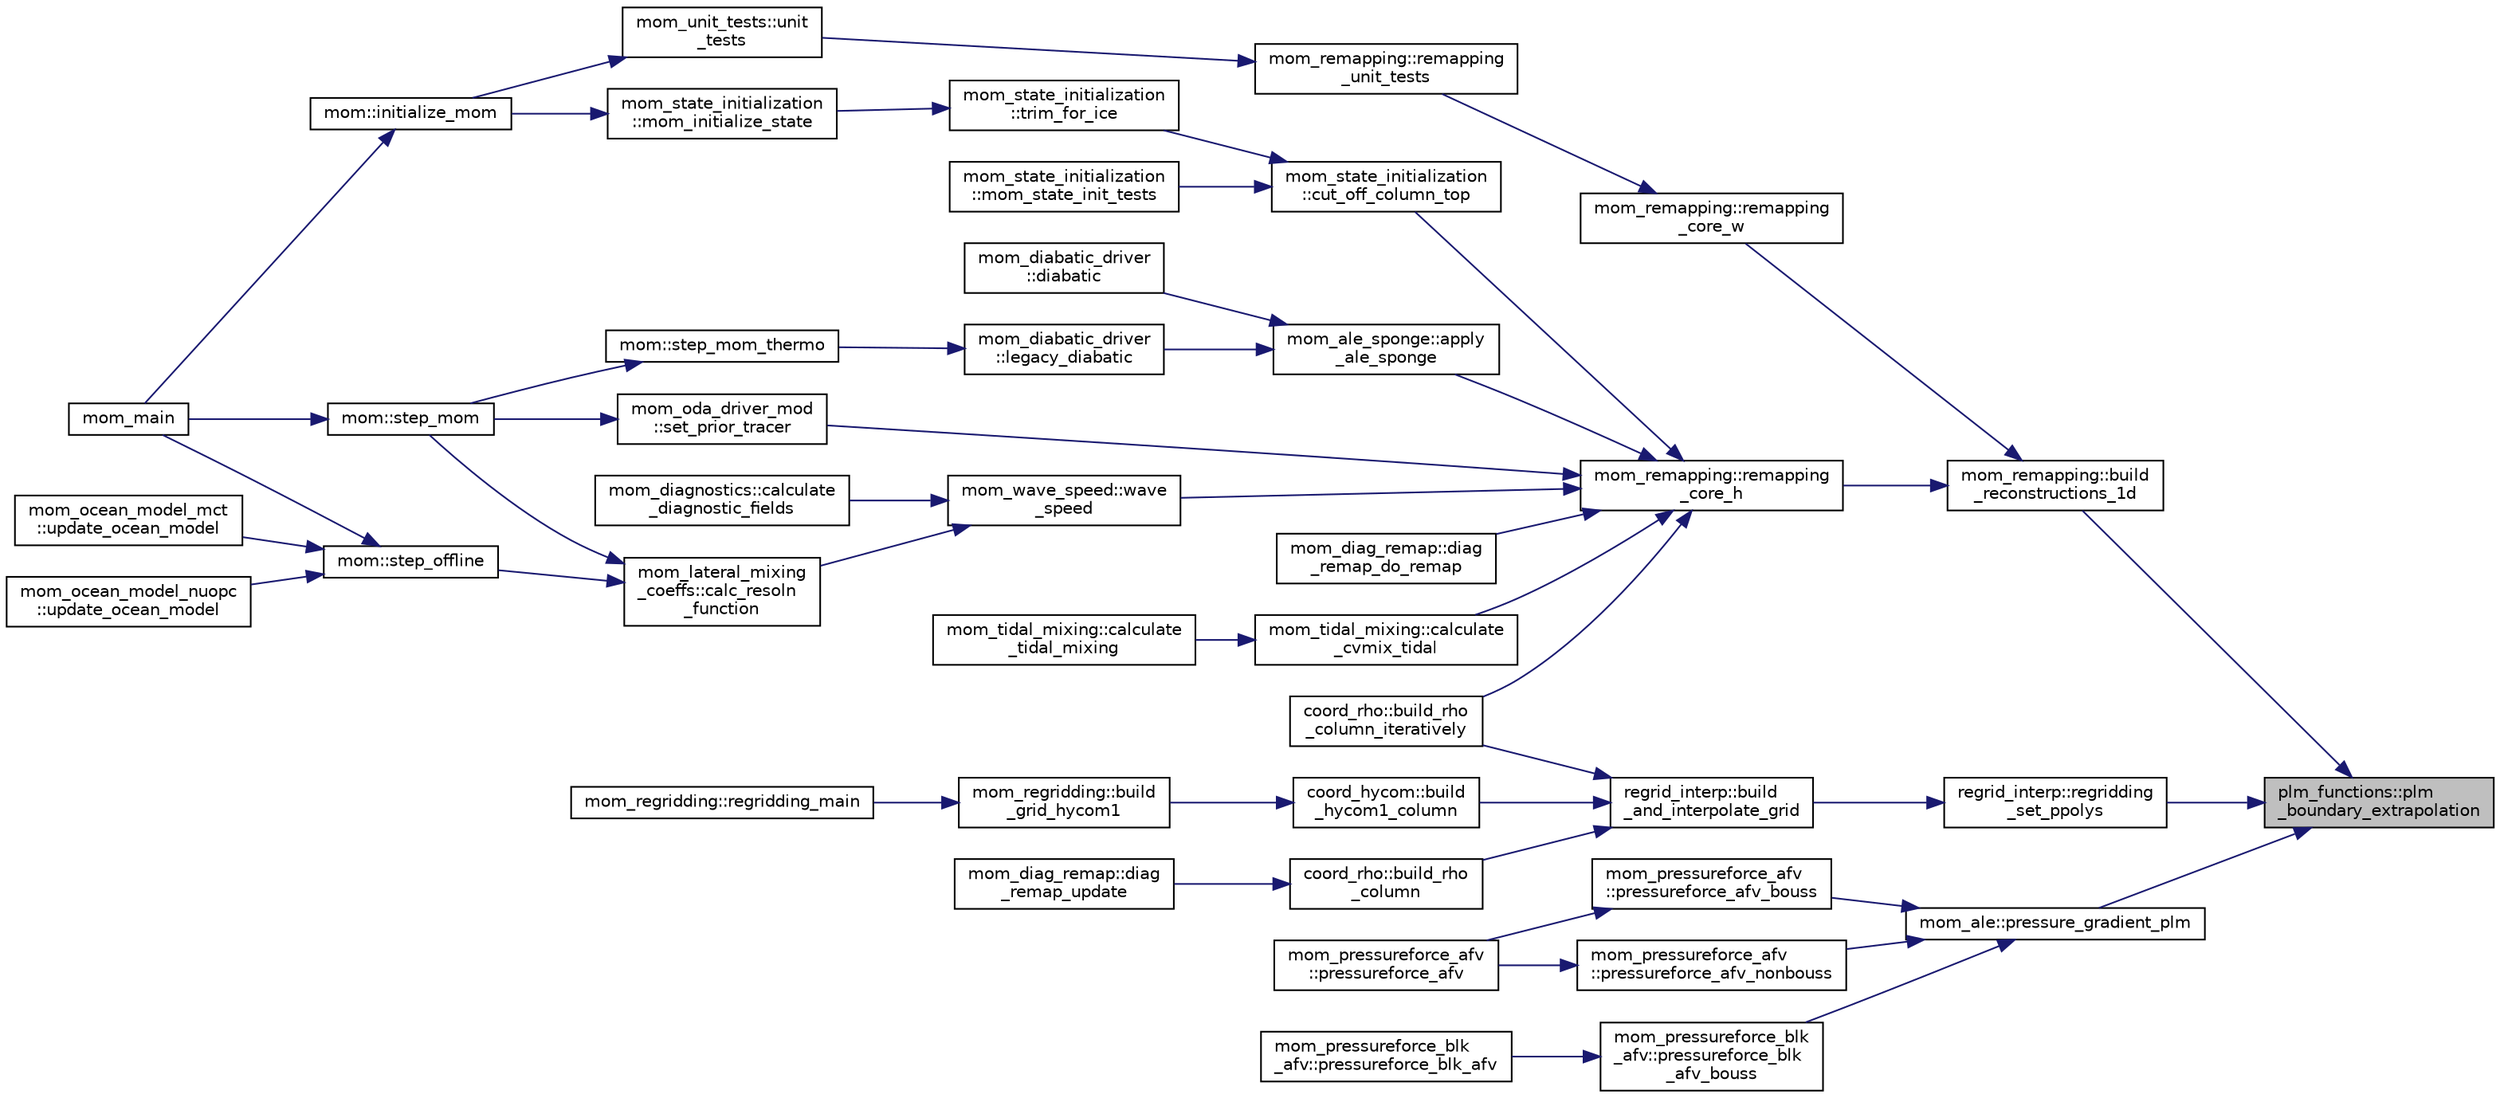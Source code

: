 digraph "plm_functions::plm_boundary_extrapolation"
{
 // INTERACTIVE_SVG=YES
 // LATEX_PDF_SIZE
  edge [fontname="Helvetica",fontsize="10",labelfontname="Helvetica",labelfontsize="10"];
  node [fontname="Helvetica",fontsize="10",shape=record];
  rankdir="RL";
  Node1 [label="plm_functions::plm\l_boundary_extrapolation",height=0.2,width=0.4,color="black", fillcolor="grey75", style="filled", fontcolor="black",tooltip="Reconstruction by linear polynomials within boundary cells."];
  Node1 -> Node2 [dir="back",color="midnightblue",fontsize="10",style="solid",fontname="Helvetica"];
  Node2 [label="mom_remapping::build\l_reconstructions_1d",height=0.2,width=0.4,color="black", fillcolor="white", style="filled",URL="$namespacemom__remapping.html#a5bb0006054c9fa4522783aa3f1f500d5",tooltip="Creates polynomial reconstructions of u0 on the source grid h0."];
  Node2 -> Node3 [dir="back",color="midnightblue",fontsize="10",style="solid",fontname="Helvetica"];
  Node3 [label="mom_remapping::remapping\l_core_h",height=0.2,width=0.4,color="black", fillcolor="white", style="filled",URL="$namespacemom__remapping.html#abe4a1d5b1b9f26063a5e4aba5be0b0a5",tooltip="Remaps column of values u0 on grid h0 to grid h1 assuming the top edge is aligned."];
  Node3 -> Node4 [dir="back",color="midnightblue",fontsize="10",style="solid",fontname="Helvetica"];
  Node4 [label="mom_ale_sponge::apply\l_ale_sponge",height=0.2,width=0.4,color="black", fillcolor="white", style="filled",URL="$namespacemom__ale__sponge.html#a1f297a8680a56b92ad1ac4e09f375d05",tooltip="This subroutine applies damping to the layers thicknesses, temp, salt and a variety of tracers for ev..."];
  Node4 -> Node5 [dir="back",color="midnightblue",fontsize="10",style="solid",fontname="Helvetica"];
  Node5 [label="mom_diabatic_driver\l::diabatic",height=0.2,width=0.4,color="black", fillcolor="white", style="filled",URL="$namespacemom__diabatic__driver.html#a9005de9f3ad26b32de53e3cd9826b9b9",tooltip="This subroutine imposes the diapycnal mass fluxes and the accompanying diapycnal advection of momentu..."];
  Node4 -> Node6 [dir="back",color="midnightblue",fontsize="10",style="solid",fontname="Helvetica"];
  Node6 [label="mom_diabatic_driver\l::legacy_diabatic",height=0.2,width=0.4,color="black", fillcolor="white", style="filled",URL="$namespacemom__diabatic__driver.html#a9cdc6d13fb212778da2d58f286528fde",tooltip="Imposes the diapycnal mass fluxes and the accompanying diapycnal advection of momentum and tracers us..."];
  Node6 -> Node7 [dir="back",color="midnightblue",fontsize="10",style="solid",fontname="Helvetica"];
  Node7 [label="mom::step_mom_thermo",height=0.2,width=0.4,color="black", fillcolor="white", style="filled",URL="$namespacemom.html#a1a81ea749a309f10f5c3c7a17efa3606",tooltip="MOM_step_thermo orchestrates the thermodynamic time stepping and vertical remapping,..."];
  Node7 -> Node8 [dir="back",color="midnightblue",fontsize="10",style="solid",fontname="Helvetica"];
  Node8 [label="mom::step_mom",height=0.2,width=0.4,color="black", fillcolor="white", style="filled",URL="$namespacemom.html#a972730596703580d4646320f2c9085a5",tooltip="This subroutine orchestrates the time stepping of MOM. The adiabatic dynamics are stepped by calls to..."];
  Node8 -> Node9 [dir="back",color="midnightblue",fontsize="10",style="solid",fontname="Helvetica"];
  Node9 [label="mom_main",height=0.2,width=0.4,color="black", fillcolor="white", style="filled",URL="$MOM__driver_8F90.html#a08fffeb2d8e8acbf9ed4609be6d258c6",tooltip=" "];
  Node3 -> Node10 [dir="back",color="midnightblue",fontsize="10",style="solid",fontname="Helvetica"];
  Node10 [label="coord_rho::build_rho\l_column_iteratively",height=0.2,width=0.4,color="black", fillcolor="white", style="filled",URL="$namespacecoord__rho.html#aa5b249b62eabf07cdc7f02649f029cae",tooltip="Iteratively build a rho coordinate column."];
  Node3 -> Node11 [dir="back",color="midnightblue",fontsize="10",style="solid",fontname="Helvetica"];
  Node11 [label="mom_tidal_mixing::calculate\l_cvmix_tidal",height=0.2,width=0.4,color="black", fillcolor="white", style="filled",URL="$namespacemom__tidal__mixing.html#aef4b9f3c4ceece52a1cebe1bbee66988",tooltip="Calls the CVMix routines to compute tidal dissipation and to add the effect of internal-tide-driven m..."];
  Node11 -> Node12 [dir="back",color="midnightblue",fontsize="10",style="solid",fontname="Helvetica"];
  Node12 [label="mom_tidal_mixing::calculate\l_tidal_mixing",height=0.2,width=0.4,color="black", fillcolor="white", style="filled",URL="$namespacemom__tidal__mixing.html#abf084268fd9c71f20880838d2bce7e3e",tooltip="Depending on whether or not CVMix is active, calls the associated subroutine to compute internal tida..."];
  Node3 -> Node13 [dir="back",color="midnightblue",fontsize="10",style="solid",fontname="Helvetica"];
  Node13 [label="mom_state_initialization\l::cut_off_column_top",height=0.2,width=0.4,color="black", fillcolor="white", style="filled",URL="$namespacemom__state__initialization.html#a69c6f01824f00611082b6d5f1b6ca738",tooltip="Adjust the layer thicknesses by removing the top of the water column above the depth where the hydros..."];
  Node13 -> Node14 [dir="back",color="midnightblue",fontsize="10",style="solid",fontname="Helvetica"];
  Node14 [label="mom_state_initialization\l::mom_state_init_tests",height=0.2,width=0.4,color="black", fillcolor="white", style="filled",URL="$namespacemom__state__initialization.html#a807c1c2bb13f172945c7c25f3af7abd1",tooltip="Run simple unit tests."];
  Node13 -> Node15 [dir="back",color="midnightblue",fontsize="10",style="solid",fontname="Helvetica"];
  Node15 [label="mom_state_initialization\l::trim_for_ice",height=0.2,width=0.4,color="black", fillcolor="white", style="filled",URL="$namespacemom__state__initialization.html#abbe8ee99793eae86251739a8a1bf572f",tooltip="Adjust the layer thicknesses by cutting away the top of each model column at the depth where the hydr..."];
  Node15 -> Node16 [dir="back",color="midnightblue",fontsize="10",style="solid",fontname="Helvetica"];
  Node16 [label="mom_state_initialization\l::mom_initialize_state",height=0.2,width=0.4,color="black", fillcolor="white", style="filled",URL="$namespacemom__state__initialization.html#a81503d4f1855cb185f122d6314e4f06c",tooltip="Initialize temporally evolving fields, either as initial conditions or by reading them from a restart..."];
  Node16 -> Node17 [dir="back",color="midnightblue",fontsize="10",style="solid",fontname="Helvetica"];
  Node17 [label="mom::initialize_mom",height=0.2,width=0.4,color="black", fillcolor="white", style="filled",URL="$namespacemom.html#a96708b16215666edbfa5b46228f3a200",tooltip="Initialize MOM, including memory allocation, setting up parameters and diagnostics,..."];
  Node17 -> Node9 [dir="back",color="midnightblue",fontsize="10",style="solid",fontname="Helvetica"];
  Node3 -> Node18 [dir="back",color="midnightblue",fontsize="10",style="solid",fontname="Helvetica"];
  Node18 [label="mom_diag_remap::diag\l_remap_do_remap",height=0.2,width=0.4,color="black", fillcolor="white", style="filled",URL="$namespacemom__diag__remap.html#ac004e8411a2391dd4fff667714d7a539",tooltip="Remap diagnostic field to alternative vertical grid."];
  Node3 -> Node19 [dir="back",color="midnightblue",fontsize="10",style="solid",fontname="Helvetica"];
  Node19 [label="mom_oda_driver_mod\l::set_prior_tracer",height=0.2,width=0.4,color="black", fillcolor="white", style="filled",URL="$namespacemom__oda__driver__mod.html#a24806346258e5d9143e233999eef0e7f",tooltip="Copy ensemble member tracers to ensemble vector."];
  Node19 -> Node8 [dir="back",color="midnightblue",fontsize="10",style="solid",fontname="Helvetica"];
  Node3 -> Node20 [dir="back",color="midnightblue",fontsize="10",style="solid",fontname="Helvetica"];
  Node20 [label="mom_wave_speed::wave\l_speed",height=0.2,width=0.4,color="black", fillcolor="white", style="filled",URL="$namespacemom__wave__speed.html#a2bb7c3c0482510f3d50a2f2e933e4229",tooltip="Calculates the wave speed of the first baroclinic mode."];
  Node20 -> Node21 [dir="back",color="midnightblue",fontsize="10",style="solid",fontname="Helvetica"];
  Node21 [label="mom_lateral_mixing\l_coeffs::calc_resoln\l_function",height=0.2,width=0.4,color="black", fillcolor="white", style="filled",URL="$namespacemom__lateral__mixing__coeffs.html#a8652c5651033573cfd6f09b789d64713",tooltip="Calculates and stores the non-dimensional resolution functions."];
  Node21 -> Node8 [dir="back",color="midnightblue",fontsize="10",style="solid",fontname="Helvetica"];
  Node21 -> Node22 [dir="back",color="midnightblue",fontsize="10",style="solid",fontname="Helvetica"];
  Node22 [label="mom::step_offline",height=0.2,width=0.4,color="black", fillcolor="white", style="filled",URL="$namespacemom.html#ade4f7557fcda73ffc12284d3cecf4182",tooltip="step_offline is the main driver for running tracers offline in MOM6. This has been primarily develope..."];
  Node22 -> Node9 [dir="back",color="midnightblue",fontsize="10",style="solid",fontname="Helvetica"];
  Node22 -> Node23 [dir="back",color="midnightblue",fontsize="10",style="solid",fontname="Helvetica"];
  Node23 [label="mom_ocean_model_mct\l::update_ocean_model",height=0.2,width=0.4,color="black", fillcolor="white", style="filled",URL="$namespacemom__ocean__model__mct.html#a422ba42ca07c0bf28ec5113aba4f1e96",tooltip="update_ocean_model uses the forcing in Ice_ocean_boundary to advance the ocean model's state from the..."];
  Node22 -> Node24 [dir="back",color="midnightblue",fontsize="10",style="solid",fontname="Helvetica"];
  Node24 [label="mom_ocean_model_nuopc\l::update_ocean_model",height=0.2,width=0.4,color="black", fillcolor="white", style="filled",URL="$namespacemom__ocean__model__nuopc.html#a02a87b4944febcc6828c55e8e4375e62",tooltip="update_ocean_model uses the forcing in Ice_ocean_boundary to advance the ocean model's state from the..."];
  Node20 -> Node25 [dir="back",color="midnightblue",fontsize="10",style="solid",fontname="Helvetica"];
  Node25 [label="mom_diagnostics::calculate\l_diagnostic_fields",height=0.2,width=0.4,color="black", fillcolor="white", style="filled",URL="$namespacemom__diagnostics.html#a6bd689b4d9f660020d8e3960879b4799",tooltip="Diagnostics not more naturally calculated elsewhere are computed here."];
  Node2 -> Node26 [dir="back",color="midnightblue",fontsize="10",style="solid",fontname="Helvetica"];
  Node26 [label="mom_remapping::remapping\l_core_w",height=0.2,width=0.4,color="black", fillcolor="white", style="filled",URL="$namespacemom__remapping.html#a38bd02a8643f4a984bc3985f34106d9a",tooltip="Remaps column of values u0 on grid h0 to implied grid h1 where the interfaces of h1 differ from those..."];
  Node26 -> Node27 [dir="back",color="midnightblue",fontsize="10",style="solid",fontname="Helvetica"];
  Node27 [label="mom_remapping::remapping\l_unit_tests",height=0.2,width=0.4,color="black", fillcolor="white", style="filled",URL="$namespacemom__remapping.html#a5849f564453d5ed76fb4feffd41eca26",tooltip="Runs unit tests on remapping functions. Should only be called from a single/root thread Returns True ..."];
  Node27 -> Node28 [dir="back",color="midnightblue",fontsize="10",style="solid",fontname="Helvetica"];
  Node28 [label="mom_unit_tests::unit\l_tests",height=0.2,width=0.4,color="black", fillcolor="white", style="filled",URL="$namespacemom__unit__tests.html#a57645db02bc734c32de50d028ef906ac",tooltip="Calls unit tests for other modules. Note that if a unit test returns true, a FATAL error is triggered..."];
  Node28 -> Node17 [dir="back",color="midnightblue",fontsize="10",style="solid",fontname="Helvetica"];
  Node1 -> Node29 [dir="back",color="midnightblue",fontsize="10",style="solid",fontname="Helvetica"];
  Node29 [label="mom_ale::pressure_gradient_plm",height=0.2,width=0.4,color="black", fillcolor="white", style="filled",URL="$namespacemom__ale.html#a91746417ee4d7c78f6571bf0fed7d46f",tooltip="Use plm reconstruction for pressure gradient (determine edge values) By using a PLM (limited piecewis..."];
  Node29 -> Node30 [dir="back",color="midnightblue",fontsize="10",style="solid",fontname="Helvetica"];
  Node30 [label="mom_pressureforce_afv\l::pressureforce_afv_bouss",height=0.2,width=0.4,color="black", fillcolor="white", style="filled",URL="$namespacemom__pressureforce__afv.html#a76bbe7402a644b2c0ffd2a841207471c",tooltip="Boussinesq analytically-integrated finite volume form of pressure gradient."];
  Node30 -> Node31 [dir="back",color="midnightblue",fontsize="10",style="solid",fontname="Helvetica"];
  Node31 [label="mom_pressureforce_afv\l::pressureforce_afv",height=0.2,width=0.4,color="black", fillcolor="white", style="filled",URL="$namespacemom__pressureforce__afv.html#a880b760c32de359e1215a79633efbba1",tooltip="Thin interface between the model and the Boussinesq and non-Boussinesq pressure force routines."];
  Node29 -> Node32 [dir="back",color="midnightblue",fontsize="10",style="solid",fontname="Helvetica"];
  Node32 [label="mom_pressureforce_afv\l::pressureforce_afv_nonbouss",height=0.2,width=0.4,color="black", fillcolor="white", style="filled",URL="$namespacemom__pressureforce__afv.html#a84013032637268b653579bad40d68ad5",tooltip="Non-Boussinesq analytically-integrated finite volume form of pressure gradient."];
  Node32 -> Node31 [dir="back",color="midnightblue",fontsize="10",style="solid",fontname="Helvetica"];
  Node29 -> Node33 [dir="back",color="midnightblue",fontsize="10",style="solid",fontname="Helvetica"];
  Node33 [label="mom_pressureforce_blk\l_afv::pressureforce_blk\l_afv_bouss",height=0.2,width=0.4,color="black", fillcolor="white", style="filled",URL="$namespacemom__pressureforce__blk__afv.html#aba1c6a55e8f4dce7c9951a46fd1d93d1",tooltip="Boussinesq analytically-integrated finite volume form of pressure gradient."];
  Node33 -> Node34 [dir="back",color="midnightblue",fontsize="10",style="solid",fontname="Helvetica"];
  Node34 [label="mom_pressureforce_blk\l_afv::pressureforce_blk_afv",height=0.2,width=0.4,color="black", fillcolor="white", style="filled",URL="$namespacemom__pressureforce__blk__afv.html#aca748df88aad5adfb7df53de1760e955",tooltip="Thin interface between the model and the Boussinesq and non-Boussinesq pressure force routines."];
  Node1 -> Node35 [dir="back",color="midnightblue",fontsize="10",style="solid",fontname="Helvetica"];
  Node35 [label="regrid_interp::regridding\l_set_ppolys",height=0.2,width=0.4,color="black", fillcolor="white", style="filled",URL="$namespaceregrid__interp.html#a3d1406836d089b4553421776277e1339",tooltip="Builds an interpolated profile for the densities within each grid cell."];
  Node35 -> Node36 [dir="back",color="midnightblue",fontsize="10",style="solid",fontname="Helvetica"];
  Node36 [label="regrid_interp::build\l_and_interpolate_grid",height=0.2,width=0.4,color="black", fillcolor="white", style="filled",URL="$namespaceregrid__interp.html#abaef8cc7e1258b61710adbd6fb742122",tooltip="Build a grid by interpolating for target values."];
  Node36 -> Node37 [dir="back",color="midnightblue",fontsize="10",style="solid",fontname="Helvetica"];
  Node37 [label="coord_hycom::build\l_hycom1_column",height=0.2,width=0.4,color="black", fillcolor="white", style="filled",URL="$namespacecoord__hycom.html#aec801ef9df8a887e77b7c1ecf459bd5a",tooltip="Build a HyCOM coordinate column."];
  Node37 -> Node38 [dir="back",color="midnightblue",fontsize="10",style="solid",fontname="Helvetica"];
  Node38 [label="mom_regridding::build\l_grid_hycom1",height=0.2,width=0.4,color="black", fillcolor="white", style="filled",URL="$namespacemom__regridding.html#acbb6035a98bdce7e8d2d5a10174c0e22",tooltip="Builds a simple HyCOM-like grid with the deepest location of potential density interpolated from the ..."];
  Node38 -> Node39 [dir="back",color="midnightblue",fontsize="10",style="solid",fontname="Helvetica"];
  Node39 [label="mom_regridding::regridding_main",height=0.2,width=0.4,color="black", fillcolor="white", style="filled",URL="$namespacemom__regridding.html#ab354fe3423a39fef6f2b66f409b1682c",tooltip="Dispatching regridding routine for orchestrating regridding & remapping."];
  Node36 -> Node40 [dir="back",color="midnightblue",fontsize="10",style="solid",fontname="Helvetica"];
  Node40 [label="coord_rho::build_rho\l_column",height=0.2,width=0.4,color="black", fillcolor="white", style="filled",URL="$namespacecoord__rho.html#ac3f19bfa0e6b622cdf045c348ec4d183",tooltip="Build a rho coordinate column."];
  Node40 -> Node41 [dir="back",color="midnightblue",fontsize="10",style="solid",fontname="Helvetica"];
  Node41 [label="mom_diag_remap::diag\l_remap_update",height=0.2,width=0.4,color="black", fillcolor="white", style="filled",URL="$namespacemom__diag__remap.html#a1951a63528283e209401e317872f650b",tooltip="Build/update target vertical grids for diagnostic remapping."];
  Node36 -> Node10 [dir="back",color="midnightblue",fontsize="10",style="solid",fontname="Helvetica"];
}
